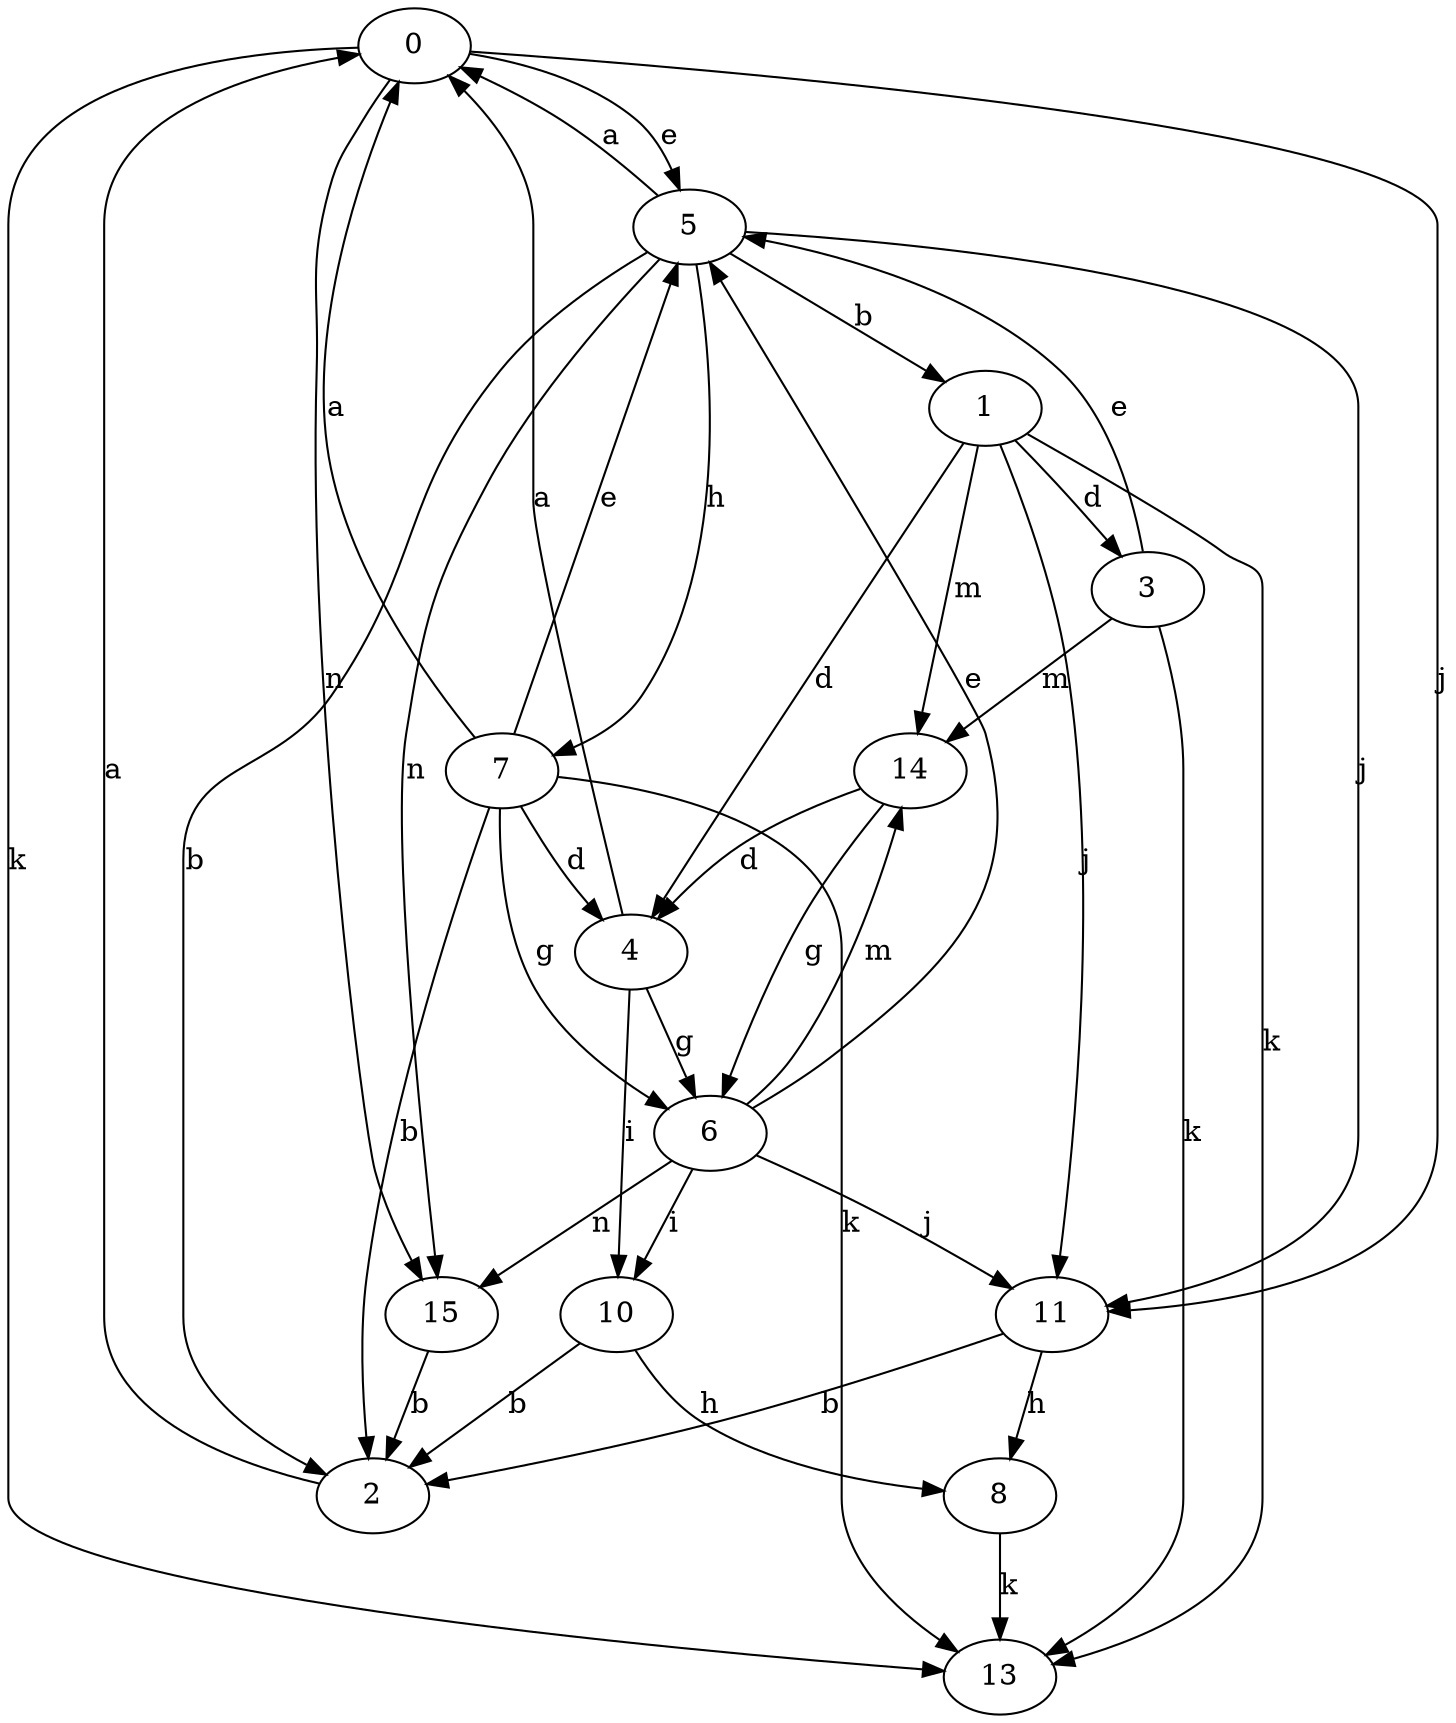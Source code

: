 strict digraph  {
0;
1;
2;
3;
4;
5;
6;
7;
8;
10;
11;
13;
14;
15;
0 -> 5  [label=e];
0 -> 11  [label=j];
0 -> 13  [label=k];
0 -> 15  [label=n];
1 -> 3  [label=d];
1 -> 4  [label=d];
1 -> 11  [label=j];
1 -> 13  [label=k];
1 -> 14  [label=m];
2 -> 0  [label=a];
3 -> 5  [label=e];
3 -> 13  [label=k];
3 -> 14  [label=m];
4 -> 0  [label=a];
4 -> 6  [label=g];
4 -> 10  [label=i];
5 -> 0  [label=a];
5 -> 1  [label=b];
5 -> 2  [label=b];
5 -> 7  [label=h];
5 -> 11  [label=j];
5 -> 15  [label=n];
6 -> 5  [label=e];
6 -> 10  [label=i];
6 -> 11  [label=j];
6 -> 14  [label=m];
6 -> 15  [label=n];
7 -> 0  [label=a];
7 -> 2  [label=b];
7 -> 4  [label=d];
7 -> 5  [label=e];
7 -> 6  [label=g];
7 -> 13  [label=k];
8 -> 13  [label=k];
10 -> 2  [label=b];
10 -> 8  [label=h];
11 -> 2  [label=b];
11 -> 8  [label=h];
14 -> 4  [label=d];
14 -> 6  [label=g];
15 -> 2  [label=b];
}
